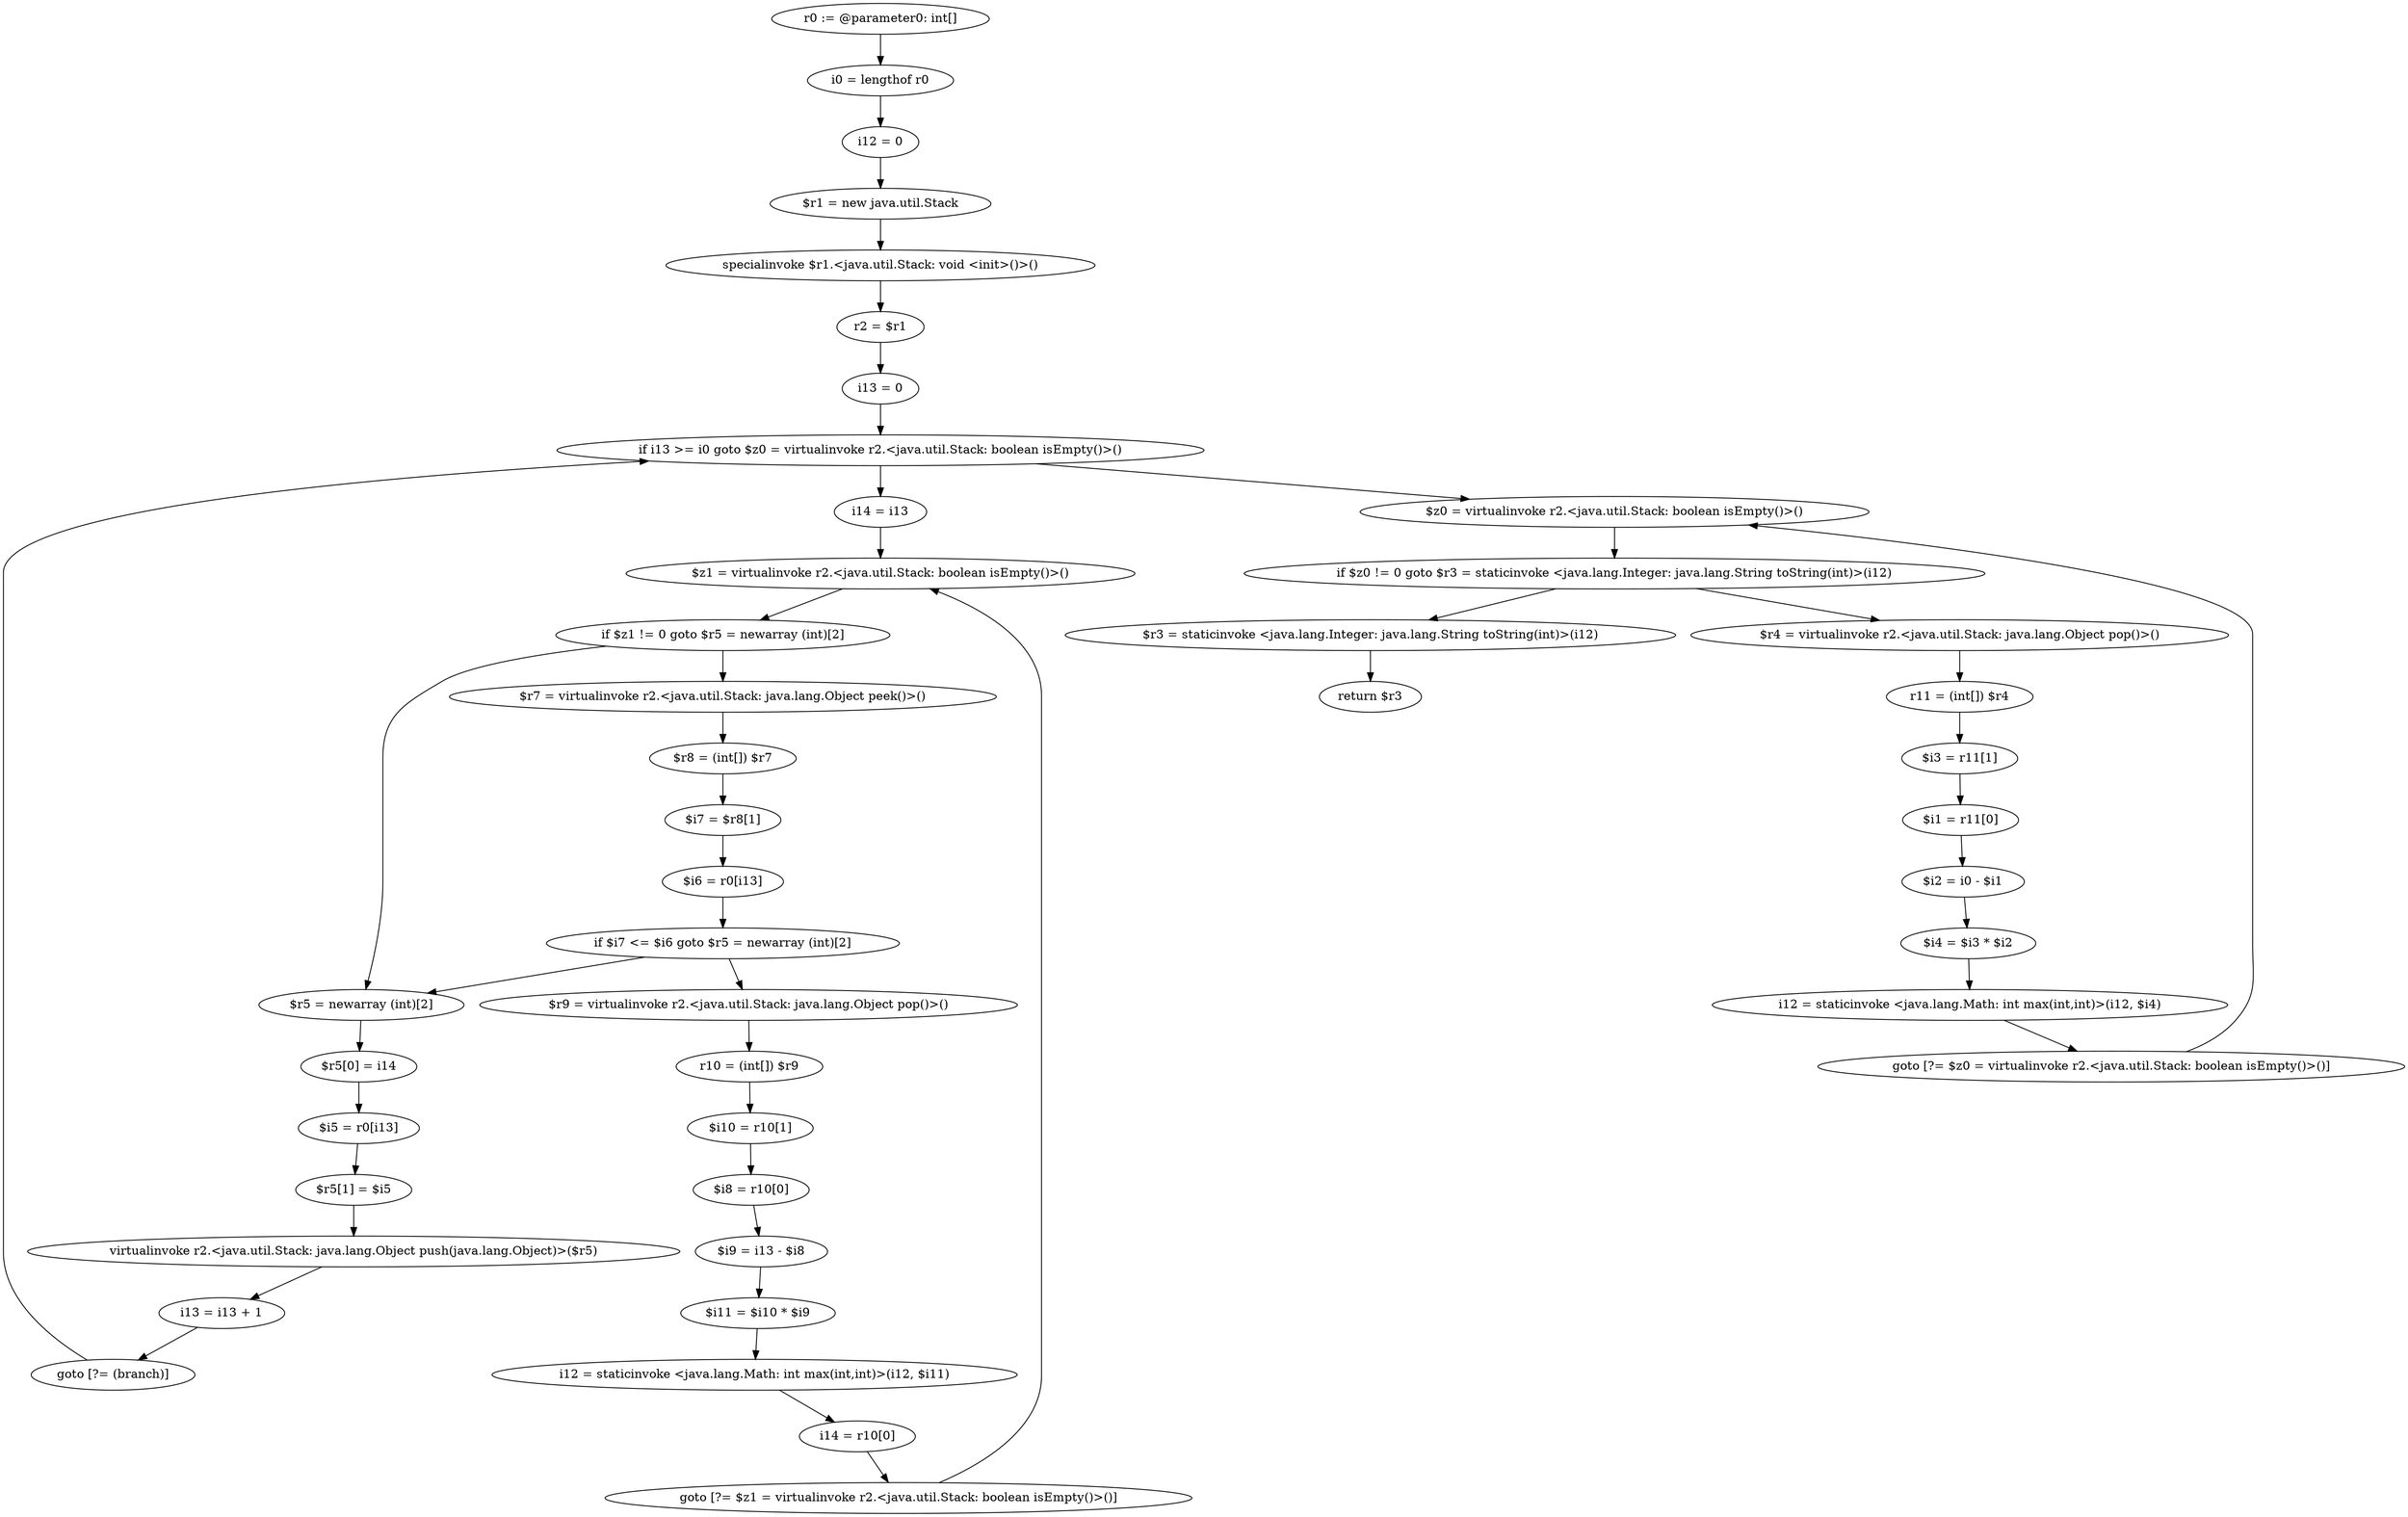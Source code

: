digraph "unitGraph" {
    "r0 := @parameter0: int[]"
    "i0 = lengthof r0"
    "i12 = 0"
    "$r1 = new java.util.Stack"
    "specialinvoke $r1.<java.util.Stack: void <init>()>()"
    "r2 = $r1"
    "i13 = 0"
    "if i13 >= i0 goto $z0 = virtualinvoke r2.<java.util.Stack: boolean isEmpty()>()"
    "i14 = i13"
    "$z1 = virtualinvoke r2.<java.util.Stack: boolean isEmpty()>()"
    "if $z1 != 0 goto $r5 = newarray (int)[2]"
    "$r7 = virtualinvoke r2.<java.util.Stack: java.lang.Object peek()>()"
    "$r8 = (int[]) $r7"
    "$i7 = $r8[1]"
    "$i6 = r0[i13]"
    "if $i7 <= $i6 goto $r5 = newarray (int)[2]"
    "$r9 = virtualinvoke r2.<java.util.Stack: java.lang.Object pop()>()"
    "r10 = (int[]) $r9"
    "$i10 = r10[1]"
    "$i8 = r10[0]"
    "$i9 = i13 - $i8"
    "$i11 = $i10 * $i9"
    "i12 = staticinvoke <java.lang.Math: int max(int,int)>(i12, $i11)"
    "i14 = r10[0]"
    "goto [?= $z1 = virtualinvoke r2.<java.util.Stack: boolean isEmpty()>()]"
    "$r5 = newarray (int)[2]"
    "$r5[0] = i14"
    "$i5 = r0[i13]"
    "$r5[1] = $i5"
    "virtualinvoke r2.<java.util.Stack: java.lang.Object push(java.lang.Object)>($r5)"
    "i13 = i13 + 1"
    "goto [?= (branch)]"
    "$z0 = virtualinvoke r2.<java.util.Stack: boolean isEmpty()>()"
    "if $z0 != 0 goto $r3 = staticinvoke <java.lang.Integer: java.lang.String toString(int)>(i12)"
    "$r4 = virtualinvoke r2.<java.util.Stack: java.lang.Object pop()>()"
    "r11 = (int[]) $r4"
    "$i3 = r11[1]"
    "$i1 = r11[0]"
    "$i2 = i0 - $i1"
    "$i4 = $i3 * $i2"
    "i12 = staticinvoke <java.lang.Math: int max(int,int)>(i12, $i4)"
    "goto [?= $z0 = virtualinvoke r2.<java.util.Stack: boolean isEmpty()>()]"
    "$r3 = staticinvoke <java.lang.Integer: java.lang.String toString(int)>(i12)"
    "return $r3"
    "r0 := @parameter0: int[]"->"i0 = lengthof r0";
    "i0 = lengthof r0"->"i12 = 0";
    "i12 = 0"->"$r1 = new java.util.Stack";
    "$r1 = new java.util.Stack"->"specialinvoke $r1.<java.util.Stack: void <init>()>()";
    "specialinvoke $r1.<java.util.Stack: void <init>()>()"->"r2 = $r1";
    "r2 = $r1"->"i13 = 0";
    "i13 = 0"->"if i13 >= i0 goto $z0 = virtualinvoke r2.<java.util.Stack: boolean isEmpty()>()";
    "if i13 >= i0 goto $z0 = virtualinvoke r2.<java.util.Stack: boolean isEmpty()>()"->"i14 = i13";
    "if i13 >= i0 goto $z0 = virtualinvoke r2.<java.util.Stack: boolean isEmpty()>()"->"$z0 = virtualinvoke r2.<java.util.Stack: boolean isEmpty()>()";
    "i14 = i13"->"$z1 = virtualinvoke r2.<java.util.Stack: boolean isEmpty()>()";
    "$z1 = virtualinvoke r2.<java.util.Stack: boolean isEmpty()>()"->"if $z1 != 0 goto $r5 = newarray (int)[2]";
    "if $z1 != 0 goto $r5 = newarray (int)[2]"->"$r7 = virtualinvoke r2.<java.util.Stack: java.lang.Object peek()>()";
    "if $z1 != 0 goto $r5 = newarray (int)[2]"->"$r5 = newarray (int)[2]";
    "$r7 = virtualinvoke r2.<java.util.Stack: java.lang.Object peek()>()"->"$r8 = (int[]) $r7";
    "$r8 = (int[]) $r7"->"$i7 = $r8[1]";
    "$i7 = $r8[1]"->"$i6 = r0[i13]";
    "$i6 = r0[i13]"->"if $i7 <= $i6 goto $r5 = newarray (int)[2]";
    "if $i7 <= $i6 goto $r5 = newarray (int)[2]"->"$r9 = virtualinvoke r2.<java.util.Stack: java.lang.Object pop()>()";
    "if $i7 <= $i6 goto $r5 = newarray (int)[2]"->"$r5 = newarray (int)[2]";
    "$r9 = virtualinvoke r2.<java.util.Stack: java.lang.Object pop()>()"->"r10 = (int[]) $r9";
    "r10 = (int[]) $r9"->"$i10 = r10[1]";
    "$i10 = r10[1]"->"$i8 = r10[0]";
    "$i8 = r10[0]"->"$i9 = i13 - $i8";
    "$i9 = i13 - $i8"->"$i11 = $i10 * $i9";
    "$i11 = $i10 * $i9"->"i12 = staticinvoke <java.lang.Math: int max(int,int)>(i12, $i11)";
    "i12 = staticinvoke <java.lang.Math: int max(int,int)>(i12, $i11)"->"i14 = r10[0]";
    "i14 = r10[0]"->"goto [?= $z1 = virtualinvoke r2.<java.util.Stack: boolean isEmpty()>()]";
    "goto [?= $z1 = virtualinvoke r2.<java.util.Stack: boolean isEmpty()>()]"->"$z1 = virtualinvoke r2.<java.util.Stack: boolean isEmpty()>()";
    "$r5 = newarray (int)[2]"->"$r5[0] = i14";
    "$r5[0] = i14"->"$i5 = r0[i13]";
    "$i5 = r0[i13]"->"$r5[1] = $i5";
    "$r5[1] = $i5"->"virtualinvoke r2.<java.util.Stack: java.lang.Object push(java.lang.Object)>($r5)";
    "virtualinvoke r2.<java.util.Stack: java.lang.Object push(java.lang.Object)>($r5)"->"i13 = i13 + 1";
    "i13 = i13 + 1"->"goto [?= (branch)]";
    "goto [?= (branch)]"->"if i13 >= i0 goto $z0 = virtualinvoke r2.<java.util.Stack: boolean isEmpty()>()";
    "$z0 = virtualinvoke r2.<java.util.Stack: boolean isEmpty()>()"->"if $z0 != 0 goto $r3 = staticinvoke <java.lang.Integer: java.lang.String toString(int)>(i12)";
    "if $z0 != 0 goto $r3 = staticinvoke <java.lang.Integer: java.lang.String toString(int)>(i12)"->"$r4 = virtualinvoke r2.<java.util.Stack: java.lang.Object pop()>()";
    "if $z0 != 0 goto $r3 = staticinvoke <java.lang.Integer: java.lang.String toString(int)>(i12)"->"$r3 = staticinvoke <java.lang.Integer: java.lang.String toString(int)>(i12)";
    "$r4 = virtualinvoke r2.<java.util.Stack: java.lang.Object pop()>()"->"r11 = (int[]) $r4";
    "r11 = (int[]) $r4"->"$i3 = r11[1]";
    "$i3 = r11[1]"->"$i1 = r11[0]";
    "$i1 = r11[0]"->"$i2 = i0 - $i1";
    "$i2 = i0 - $i1"->"$i4 = $i3 * $i2";
    "$i4 = $i3 * $i2"->"i12 = staticinvoke <java.lang.Math: int max(int,int)>(i12, $i4)";
    "i12 = staticinvoke <java.lang.Math: int max(int,int)>(i12, $i4)"->"goto [?= $z0 = virtualinvoke r2.<java.util.Stack: boolean isEmpty()>()]";
    "goto [?= $z0 = virtualinvoke r2.<java.util.Stack: boolean isEmpty()>()]"->"$z0 = virtualinvoke r2.<java.util.Stack: boolean isEmpty()>()";
    "$r3 = staticinvoke <java.lang.Integer: java.lang.String toString(int)>(i12)"->"return $r3";
}
